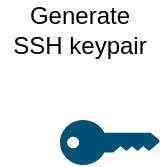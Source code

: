 <mxfile version="20.2.1" type="device"><diagram id="FAlA5b_iFCISkZ-fqvsH" name="Page-1"><mxGraphModel dx="1422" dy="794" grid="1" gridSize="10" guides="1" tooltips="1" connect="1" arrows="1" fold="1" page="1" pageScale="1" pageWidth="850" pageHeight="1100" math="0" shadow="0"><root><mxCell id="0"/><mxCell id="1" parent="0"/><mxCell id="7YS-jzpyzCZlsQT9Ua30-2" value="" style="points=[[0,0.5,0],[0.24,0,0],[0.5,0.28,0],[0.995,0.475,0],[0.5,0.72,0],[0.24,1,0]];verticalLabelPosition=bottom;sketch=0;html=1;verticalAlign=top;aspect=fixed;align=center;pointerEvents=1;shape=mxgraph.cisco19.key;fillColor=#005073;strokeColor=none;" vertex="1" parent="1"><mxGeometry x="150" y="250" width="50" height="22.5" as="geometry"/></mxCell><mxCell id="7YS-jzpyzCZlsQT9Ua30-3" value="Generate SSH keypair" style="text;html=1;strokeColor=none;fillColor=none;align=center;verticalAlign=middle;whiteSpace=wrap;rounded=0;" vertex="1" parent="1"><mxGeometry x="120" y="190" width="80" height="30" as="geometry"/></mxCell></root></mxGraphModel></diagram></mxfile>